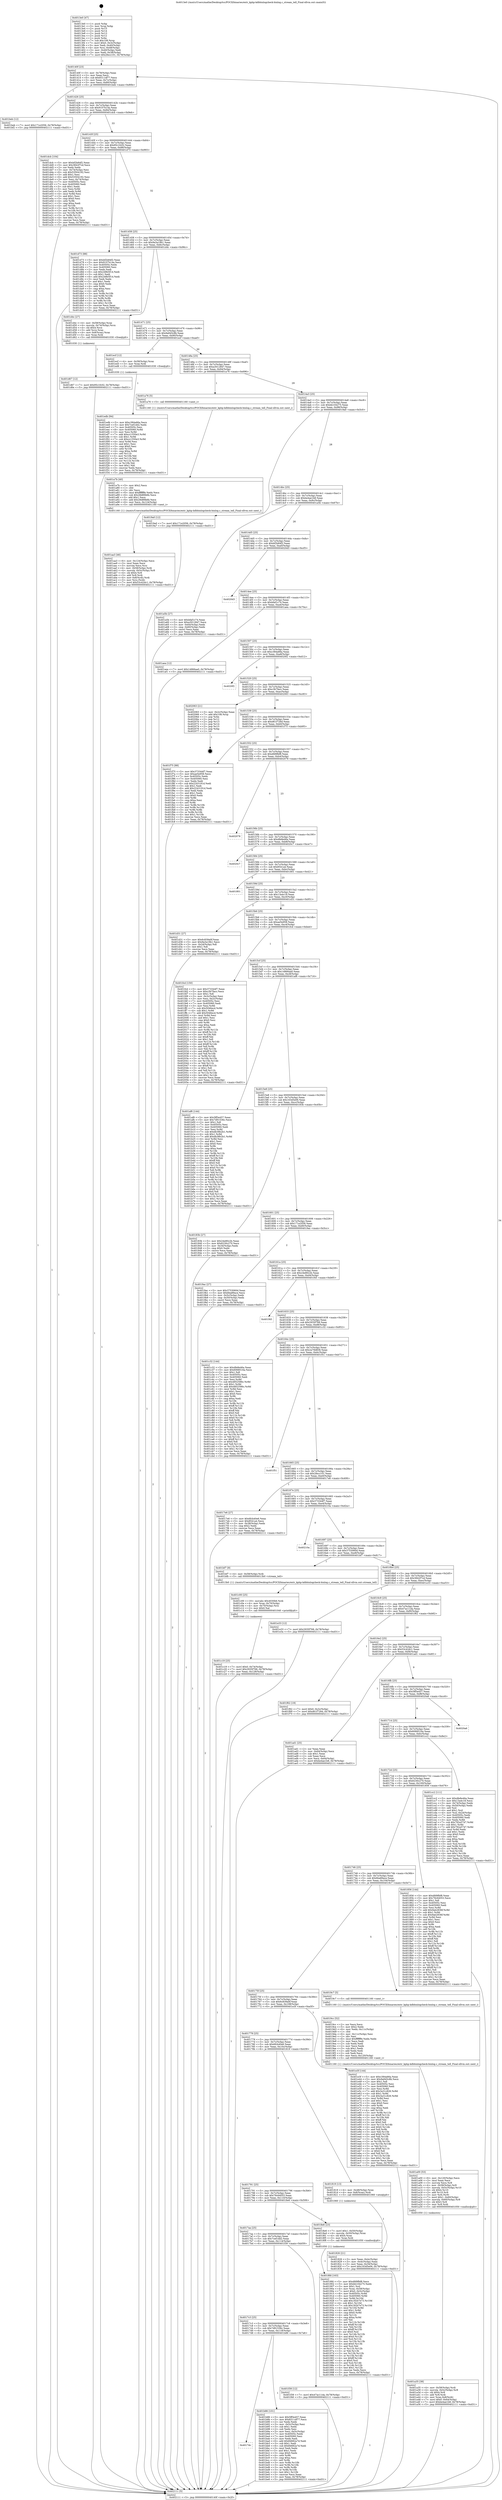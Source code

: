 digraph "0x4013e0" {
  label = "0x4013e0 (/mnt/c/Users/mathe/Desktop/tcc/POCII/binaries/extr_kphp-kdbbinlogcheck-binlog.c_stream_tell_Final-ollvm.out::main(0))"
  labelloc = "t"
  node[shape=record]

  Entry [label="",width=0.3,height=0.3,shape=circle,fillcolor=black,style=filled]
  "0x40140f" [label="{
     0x40140f [23]\l
     | [instrs]\l
     &nbsp;&nbsp;0x40140f \<+3\>: mov -0x78(%rbp),%eax\l
     &nbsp;&nbsp;0x401412 \<+2\>: mov %eax,%ecx\l
     &nbsp;&nbsp;0x401414 \<+6\>: sub $0x8311df77,%ecx\l
     &nbsp;&nbsp;0x40141a \<+3\>: mov %eax,-0x7c(%rbp)\l
     &nbsp;&nbsp;0x40141d \<+3\>: mov %ecx,-0x80(%rbp)\l
     &nbsp;&nbsp;0x401420 \<+6\>: je 0000000000401beb \<main+0x80b\>\l
  }"]
  "0x401beb" [label="{
     0x401beb [12]\l
     | [instrs]\l
     &nbsp;&nbsp;0x401beb \<+7\>: movl $0x171e2056,-0x78(%rbp)\l
     &nbsp;&nbsp;0x401bf2 \<+5\>: jmp 0000000000402111 \<main+0xd31\>\l
  }"]
  "0x401426" [label="{
     0x401426 [25]\l
     | [instrs]\l
     &nbsp;&nbsp;0x401426 \<+5\>: jmp 000000000040142b \<main+0x4b\>\l
     &nbsp;&nbsp;0x40142b \<+3\>: mov -0x7c(%rbp),%eax\l
     &nbsp;&nbsp;0x40142e \<+5\>: sub $0x9107b14a,%eax\l
     &nbsp;&nbsp;0x401433 \<+6\>: mov %eax,-0x84(%rbp)\l
     &nbsp;&nbsp;0x401439 \<+6\>: je 0000000000401dcb \<main+0x9eb\>\l
  }"]
  Exit [label="",width=0.3,height=0.3,shape=circle,fillcolor=black,style=filled,peripheries=2]
  "0x401dcb" [label="{
     0x401dcb [104]\l
     | [instrs]\l
     &nbsp;&nbsp;0x401dcb \<+5\>: mov $0xbf2b84f2,%eax\l
     &nbsp;&nbsp;0x401dd0 \<+5\>: mov $0x3842f7cd,%ecx\l
     &nbsp;&nbsp;0x401dd5 \<+2\>: xor %edx,%edx\l
     &nbsp;&nbsp;0x401dd7 \<+3\>: mov -0x74(%rbp),%esi\l
     &nbsp;&nbsp;0x401dda \<+6\>: sub $0x53504192,%esi\l
     &nbsp;&nbsp;0x401de0 \<+3\>: add $0x1,%esi\l
     &nbsp;&nbsp;0x401de3 \<+6\>: add $0x53504192,%esi\l
     &nbsp;&nbsp;0x401de9 \<+3\>: mov %esi,-0x74(%rbp)\l
     &nbsp;&nbsp;0x401dec \<+7\>: mov 0x40505c,%esi\l
     &nbsp;&nbsp;0x401df3 \<+7\>: mov 0x405060,%edi\l
     &nbsp;&nbsp;0x401dfa \<+3\>: sub $0x1,%edx\l
     &nbsp;&nbsp;0x401dfd \<+3\>: mov %esi,%r8d\l
     &nbsp;&nbsp;0x401e00 \<+3\>: add %edx,%r8d\l
     &nbsp;&nbsp;0x401e03 \<+4\>: imul %r8d,%esi\l
     &nbsp;&nbsp;0x401e07 \<+3\>: and $0x1,%esi\l
     &nbsp;&nbsp;0x401e0a \<+3\>: cmp $0x0,%esi\l
     &nbsp;&nbsp;0x401e0d \<+4\>: sete %r9b\l
     &nbsp;&nbsp;0x401e11 \<+3\>: cmp $0xa,%edi\l
     &nbsp;&nbsp;0x401e14 \<+4\>: setl %r10b\l
     &nbsp;&nbsp;0x401e18 \<+3\>: mov %r9b,%r11b\l
     &nbsp;&nbsp;0x401e1b \<+3\>: and %r10b,%r11b\l
     &nbsp;&nbsp;0x401e1e \<+3\>: xor %r10b,%r9b\l
     &nbsp;&nbsp;0x401e21 \<+3\>: or %r9b,%r11b\l
     &nbsp;&nbsp;0x401e24 \<+4\>: test $0x1,%r11b\l
     &nbsp;&nbsp;0x401e28 \<+3\>: cmovne %ecx,%eax\l
     &nbsp;&nbsp;0x401e2b \<+3\>: mov %eax,-0x78(%rbp)\l
     &nbsp;&nbsp;0x401e2e \<+5\>: jmp 0000000000402111 \<main+0xd31\>\l
  }"]
  "0x40143f" [label="{
     0x40143f [25]\l
     | [instrs]\l
     &nbsp;&nbsp;0x40143f \<+5\>: jmp 0000000000401444 \<main+0x64\>\l
     &nbsp;&nbsp;0x401444 \<+3\>: mov -0x7c(%rbp),%eax\l
     &nbsp;&nbsp;0x401447 \<+5\>: sub $0x95c1fc02,%eax\l
     &nbsp;&nbsp;0x40144c \<+6\>: mov %eax,-0x88(%rbp)\l
     &nbsp;&nbsp;0x401452 \<+6\>: je 0000000000401d73 \<main+0x993\>\l
  }"]
  "0x401edb" [label="{
     0x401edb [94]\l
     | [instrs]\l
     &nbsp;&nbsp;0x401edb \<+5\>: mov $0xc384a66a,%ecx\l
     &nbsp;&nbsp;0x401ee0 \<+5\>: mov $0x7cef1dd2,%edx\l
     &nbsp;&nbsp;0x401ee5 \<+7\>: mov 0x40505c,%esi\l
     &nbsp;&nbsp;0x401eec \<+8\>: mov 0x405060,%r8d\l
     &nbsp;&nbsp;0x401ef4 \<+3\>: mov %esi,%r9d\l
     &nbsp;&nbsp;0x401ef7 \<+7\>: add $0xcc1550e3,%r9d\l
     &nbsp;&nbsp;0x401efe \<+4\>: sub $0x1,%r9d\l
     &nbsp;&nbsp;0x401f02 \<+7\>: sub $0xcc1550e3,%r9d\l
     &nbsp;&nbsp;0x401f09 \<+4\>: imul %r9d,%esi\l
     &nbsp;&nbsp;0x401f0d \<+3\>: and $0x1,%esi\l
     &nbsp;&nbsp;0x401f10 \<+3\>: cmp $0x0,%esi\l
     &nbsp;&nbsp;0x401f13 \<+4\>: sete %r10b\l
     &nbsp;&nbsp;0x401f17 \<+4\>: cmp $0xa,%r8d\l
     &nbsp;&nbsp;0x401f1b \<+4\>: setl %r11b\l
     &nbsp;&nbsp;0x401f1f \<+3\>: mov %r10b,%bl\l
     &nbsp;&nbsp;0x401f22 \<+3\>: and %r11b,%bl\l
     &nbsp;&nbsp;0x401f25 \<+3\>: xor %r11b,%r10b\l
     &nbsp;&nbsp;0x401f28 \<+3\>: or %r10b,%bl\l
     &nbsp;&nbsp;0x401f2b \<+3\>: test $0x1,%bl\l
     &nbsp;&nbsp;0x401f2e \<+3\>: cmovne %edx,%ecx\l
     &nbsp;&nbsp;0x401f31 \<+3\>: mov %ecx,-0x78(%rbp)\l
     &nbsp;&nbsp;0x401f34 \<+5\>: jmp 0000000000402111 \<main+0xd31\>\l
  }"]
  "0x401d73" [label="{
     0x401d73 [88]\l
     | [instrs]\l
     &nbsp;&nbsp;0x401d73 \<+5\>: mov $0xbf2b84f2,%eax\l
     &nbsp;&nbsp;0x401d78 \<+5\>: mov $0x9107b14a,%ecx\l
     &nbsp;&nbsp;0x401d7d \<+7\>: mov 0x40505c,%edx\l
     &nbsp;&nbsp;0x401d84 \<+7\>: mov 0x405060,%esi\l
     &nbsp;&nbsp;0x401d8b \<+2\>: mov %edx,%edi\l
     &nbsp;&nbsp;0x401d8d \<+6\>: sub $0x248b5f14,%edi\l
     &nbsp;&nbsp;0x401d93 \<+3\>: sub $0x1,%edi\l
     &nbsp;&nbsp;0x401d96 \<+6\>: add $0x248b5f14,%edi\l
     &nbsp;&nbsp;0x401d9c \<+3\>: imul %edi,%edx\l
     &nbsp;&nbsp;0x401d9f \<+3\>: and $0x1,%edx\l
     &nbsp;&nbsp;0x401da2 \<+3\>: cmp $0x0,%edx\l
     &nbsp;&nbsp;0x401da5 \<+4\>: sete %r8b\l
     &nbsp;&nbsp;0x401da9 \<+3\>: cmp $0xa,%esi\l
     &nbsp;&nbsp;0x401dac \<+4\>: setl %r9b\l
     &nbsp;&nbsp;0x401db0 \<+3\>: mov %r8b,%r10b\l
     &nbsp;&nbsp;0x401db3 \<+3\>: and %r9b,%r10b\l
     &nbsp;&nbsp;0x401db6 \<+3\>: xor %r9b,%r8b\l
     &nbsp;&nbsp;0x401db9 \<+3\>: or %r8b,%r10b\l
     &nbsp;&nbsp;0x401dbc \<+4\>: test $0x1,%r10b\l
     &nbsp;&nbsp;0x401dc0 \<+3\>: cmovne %ecx,%eax\l
     &nbsp;&nbsp;0x401dc3 \<+3\>: mov %eax,-0x78(%rbp)\l
     &nbsp;&nbsp;0x401dc6 \<+5\>: jmp 0000000000402111 \<main+0xd31\>\l
  }"]
  "0x401458" [label="{
     0x401458 [25]\l
     | [instrs]\l
     &nbsp;&nbsp;0x401458 \<+5\>: jmp 000000000040145d \<main+0x7d\>\l
     &nbsp;&nbsp;0x40145d \<+3\>: mov -0x7c(%rbp),%eax\l
     &nbsp;&nbsp;0x401460 \<+5\>: sub $0x9a3a19b1,%eax\l
     &nbsp;&nbsp;0x401465 \<+6\>: mov %eax,-0x8c(%rbp)\l
     &nbsp;&nbsp;0x40146b \<+6\>: je 0000000000401d4c \<main+0x96c\>\l
  }"]
  "0x401d67" [label="{
     0x401d67 [12]\l
     | [instrs]\l
     &nbsp;&nbsp;0x401d67 \<+7\>: movl $0x95c1fc02,-0x78(%rbp)\l
     &nbsp;&nbsp;0x401d6e \<+5\>: jmp 0000000000402111 \<main+0xd31\>\l
  }"]
  "0x401d4c" [label="{
     0x401d4c [27]\l
     | [instrs]\l
     &nbsp;&nbsp;0x401d4c \<+4\>: mov -0x58(%rbp),%rax\l
     &nbsp;&nbsp;0x401d50 \<+4\>: movslq -0x74(%rbp),%rcx\l
     &nbsp;&nbsp;0x401d54 \<+4\>: shl $0x4,%rcx\l
     &nbsp;&nbsp;0x401d58 \<+3\>: add %rcx,%rax\l
     &nbsp;&nbsp;0x401d5b \<+4\>: mov 0x8(%rax),%rax\l
     &nbsp;&nbsp;0x401d5f \<+3\>: mov %rax,%rdi\l
     &nbsp;&nbsp;0x401d62 \<+5\>: call 0000000000401030 \<free@plt\>\l
     | [calls]\l
     &nbsp;&nbsp;0x401030 \{1\} (unknown)\l
  }"]
  "0x401471" [label="{
     0x401471 [25]\l
     | [instrs]\l
     &nbsp;&nbsp;0x401471 \<+5\>: jmp 0000000000401476 \<main+0x96\>\l
     &nbsp;&nbsp;0x401476 \<+3\>: mov -0x7c(%rbp),%eax\l
     &nbsp;&nbsp;0x401479 \<+5\>: sub $0x9a945c8b,%eax\l
     &nbsp;&nbsp;0x40147e \<+6\>: mov %eax,-0x90(%rbp)\l
     &nbsp;&nbsp;0x401484 \<+6\>: je 0000000000401ecf \<main+0xaef\>\l
  }"]
  "0x401c19" [label="{
     0x401c19 [25]\l
     | [instrs]\l
     &nbsp;&nbsp;0x401c19 \<+7\>: movl $0x0,-0x74(%rbp)\l
     &nbsp;&nbsp;0x401c20 \<+7\>: movl $0x2935f768,-0x78(%rbp)\l
     &nbsp;&nbsp;0x401c27 \<+6\>: mov %eax,-0x128(%rbp)\l
     &nbsp;&nbsp;0x401c2d \<+5\>: jmp 0000000000402111 \<main+0xd31\>\l
  }"]
  "0x401ecf" [label="{
     0x401ecf [12]\l
     | [instrs]\l
     &nbsp;&nbsp;0x401ecf \<+4\>: mov -0x58(%rbp),%rax\l
     &nbsp;&nbsp;0x401ed3 \<+3\>: mov %rax,%rdi\l
     &nbsp;&nbsp;0x401ed6 \<+5\>: call 0000000000401030 \<free@plt\>\l
     | [calls]\l
     &nbsp;&nbsp;0x401030 \{1\} (unknown)\l
  }"]
  "0x40148a" [label="{
     0x40148a [25]\l
     | [instrs]\l
     &nbsp;&nbsp;0x40148a \<+5\>: jmp 000000000040148f \<main+0xaf\>\l
     &nbsp;&nbsp;0x40148f \<+3\>: mov -0x7c(%rbp),%eax\l
     &nbsp;&nbsp;0x401492 \<+5\>: sub $0xa3012847,%eax\l
     &nbsp;&nbsp;0x401497 \<+6\>: mov %eax,-0x94(%rbp)\l
     &nbsp;&nbsp;0x40149d \<+6\>: je 0000000000401a76 \<main+0x696\>\l
  }"]
  "0x401c00" [label="{
     0x401c00 [25]\l
     | [instrs]\l
     &nbsp;&nbsp;0x401c00 \<+10\>: movabs $0x4030b6,%rdi\l
     &nbsp;&nbsp;0x401c0a \<+4\>: mov %rax,-0x70(%rbp)\l
     &nbsp;&nbsp;0x401c0e \<+4\>: mov -0x70(%rbp),%rsi\l
     &nbsp;&nbsp;0x401c12 \<+2\>: mov $0x0,%al\l
     &nbsp;&nbsp;0x401c14 \<+5\>: call 0000000000401040 \<printf@plt\>\l
     | [calls]\l
     &nbsp;&nbsp;0x401040 \{1\} (unknown)\l
  }"]
  "0x401a76" [label="{
     0x401a76 [5]\l
     | [instrs]\l
     &nbsp;&nbsp;0x401a76 \<+5\>: call 0000000000401160 \<next_i\>\l
     | [calls]\l
     &nbsp;&nbsp;0x401160 \{1\} (/mnt/c/Users/mathe/Desktop/tcc/POCII/binaries/extr_kphp-kdbbinlogcheck-binlog.c_stream_tell_Final-ollvm.out::next_i)\l
  }"]
  "0x4014a3" [label="{
     0x4014a3 [25]\l
     | [instrs]\l
     &nbsp;&nbsp;0x4014a3 \<+5\>: jmp 00000000004014a8 \<main+0xc8\>\l
     &nbsp;&nbsp;0x4014a8 \<+3\>: mov -0x7c(%rbp),%eax\l
     &nbsp;&nbsp;0x4014ab \<+5\>: sub $0xbb104275,%eax\l
     &nbsp;&nbsp;0x4014b0 \<+6\>: mov %eax,-0x98(%rbp)\l
     &nbsp;&nbsp;0x4014b6 \<+6\>: je 00000000004019a0 \<main+0x5c0\>\l
  }"]
  "0x4017dc" [label="{
     0x4017dc\l
  }", style=dashed]
  "0x4019a0" [label="{
     0x4019a0 [12]\l
     | [instrs]\l
     &nbsp;&nbsp;0x4019a0 \<+7\>: movl $0x171e2056,-0x78(%rbp)\l
     &nbsp;&nbsp;0x4019a7 \<+5\>: jmp 0000000000402111 \<main+0xd31\>\l
  }"]
  "0x4014bc" [label="{
     0x4014bc [25]\l
     | [instrs]\l
     &nbsp;&nbsp;0x4014bc \<+5\>: jmp 00000000004014c1 \<main+0xe1\>\l
     &nbsp;&nbsp;0x4014c1 \<+3\>: mov -0x7c(%rbp),%eax\l
     &nbsp;&nbsp;0x4014c4 \<+5\>: sub $0xbe4ae1b8,%eax\l
     &nbsp;&nbsp;0x4014c9 \<+6\>: mov %eax,-0x9c(%rbp)\l
     &nbsp;&nbsp;0x4014cf \<+6\>: je 0000000000401a5b \<main+0x67b\>\l
  }"]
  "0x401b86" [label="{
     0x401b86 [101]\l
     | [instrs]\l
     &nbsp;&nbsp;0x401b86 \<+5\>: mov $0x5ff3e457,%eax\l
     &nbsp;&nbsp;0x401b8b \<+5\>: mov $0x8311df77,%ecx\l
     &nbsp;&nbsp;0x401b90 \<+2\>: xor %edx,%edx\l
     &nbsp;&nbsp;0x401b92 \<+3\>: mov -0x5c(%rbp),%esi\l
     &nbsp;&nbsp;0x401b95 \<+3\>: sub $0x1,%edx\l
     &nbsp;&nbsp;0x401b98 \<+2\>: sub %edx,%esi\l
     &nbsp;&nbsp;0x401b9a \<+3\>: mov %esi,-0x5c(%rbp)\l
     &nbsp;&nbsp;0x401b9d \<+7\>: mov 0x40505c,%edx\l
     &nbsp;&nbsp;0x401ba4 \<+7\>: mov 0x405060,%esi\l
     &nbsp;&nbsp;0x401bab \<+2\>: mov %edx,%edi\l
     &nbsp;&nbsp;0x401bad \<+6\>: add $0x84682a7d,%edi\l
     &nbsp;&nbsp;0x401bb3 \<+3\>: sub $0x1,%edi\l
     &nbsp;&nbsp;0x401bb6 \<+6\>: sub $0x84682a7d,%edi\l
     &nbsp;&nbsp;0x401bbc \<+3\>: imul %edi,%edx\l
     &nbsp;&nbsp;0x401bbf \<+3\>: and $0x1,%edx\l
     &nbsp;&nbsp;0x401bc2 \<+3\>: cmp $0x0,%edx\l
     &nbsp;&nbsp;0x401bc5 \<+4\>: sete %r8b\l
     &nbsp;&nbsp;0x401bc9 \<+3\>: cmp $0xa,%esi\l
     &nbsp;&nbsp;0x401bcc \<+4\>: setl %r9b\l
     &nbsp;&nbsp;0x401bd0 \<+3\>: mov %r8b,%r10b\l
     &nbsp;&nbsp;0x401bd3 \<+3\>: and %r9b,%r10b\l
     &nbsp;&nbsp;0x401bd6 \<+3\>: xor %r9b,%r8b\l
     &nbsp;&nbsp;0x401bd9 \<+3\>: or %r8b,%r10b\l
     &nbsp;&nbsp;0x401bdc \<+4\>: test $0x1,%r10b\l
     &nbsp;&nbsp;0x401be0 \<+3\>: cmovne %ecx,%eax\l
     &nbsp;&nbsp;0x401be3 \<+3\>: mov %eax,-0x78(%rbp)\l
     &nbsp;&nbsp;0x401be6 \<+5\>: jmp 0000000000402111 \<main+0xd31\>\l
  }"]
  "0x401a5b" [label="{
     0x401a5b [27]\l
     | [instrs]\l
     &nbsp;&nbsp;0x401a5b \<+5\>: mov $0xbfaf1c74,%eax\l
     &nbsp;&nbsp;0x401a60 \<+5\>: mov $0xa3012847,%ecx\l
     &nbsp;&nbsp;0x401a65 \<+3\>: mov -0x64(%rbp),%edx\l
     &nbsp;&nbsp;0x401a68 \<+3\>: cmp -0x60(%rbp),%edx\l
     &nbsp;&nbsp;0x401a6b \<+3\>: cmovl %ecx,%eax\l
     &nbsp;&nbsp;0x401a6e \<+3\>: mov %eax,-0x78(%rbp)\l
     &nbsp;&nbsp;0x401a71 \<+5\>: jmp 0000000000402111 \<main+0xd31\>\l
  }"]
  "0x4014d5" [label="{
     0x4014d5 [25]\l
     | [instrs]\l
     &nbsp;&nbsp;0x4014d5 \<+5\>: jmp 00000000004014da \<main+0xfa\>\l
     &nbsp;&nbsp;0x4014da \<+3\>: mov -0x7c(%rbp),%eax\l
     &nbsp;&nbsp;0x4014dd \<+5\>: sub $0xbf2b84f2,%eax\l
     &nbsp;&nbsp;0x4014e2 \<+6\>: mov %eax,-0xa0(%rbp)\l
     &nbsp;&nbsp;0x4014e8 \<+6\>: je 00000000004020d3 \<main+0xcf3\>\l
  }"]
  "0x4017c3" [label="{
     0x4017c3 [25]\l
     | [instrs]\l
     &nbsp;&nbsp;0x4017c3 \<+5\>: jmp 00000000004017c8 \<main+0x3e8\>\l
     &nbsp;&nbsp;0x4017c8 \<+3\>: mov -0x7c(%rbp),%eax\l
     &nbsp;&nbsp;0x4017cb \<+5\>: sub $0x7d91536c,%eax\l
     &nbsp;&nbsp;0x4017d0 \<+6\>: mov %eax,-0x118(%rbp)\l
     &nbsp;&nbsp;0x4017d6 \<+6\>: je 0000000000401b86 \<main+0x7a6\>\l
  }"]
  "0x4020d3" [label="{
     0x4020d3\l
  }", style=dashed]
  "0x4014ee" [label="{
     0x4014ee [25]\l
     | [instrs]\l
     &nbsp;&nbsp;0x4014ee \<+5\>: jmp 00000000004014f3 \<main+0x113\>\l
     &nbsp;&nbsp;0x4014f3 \<+3\>: mov -0x7c(%rbp),%eax\l
     &nbsp;&nbsp;0x4014f6 \<+5\>: sub $0xbfaf1c74,%eax\l
     &nbsp;&nbsp;0x4014fb \<+6\>: mov %eax,-0xa4(%rbp)\l
     &nbsp;&nbsp;0x401501 \<+6\>: je 0000000000401aea \<main+0x70a\>\l
  }"]
  "0x401f39" [label="{
     0x401f39 [12]\l
     | [instrs]\l
     &nbsp;&nbsp;0x401f39 \<+7\>: movl $0x47ac11da,-0x78(%rbp)\l
     &nbsp;&nbsp;0x401f40 \<+5\>: jmp 0000000000402111 \<main+0xd31\>\l
  }"]
  "0x401aea" [label="{
     0x401aea [12]\l
     | [instrs]\l
     &nbsp;&nbsp;0x401aea \<+7\>: movl $0x14866aa0,-0x78(%rbp)\l
     &nbsp;&nbsp;0x401af1 \<+5\>: jmp 0000000000402111 \<main+0xd31\>\l
  }"]
  "0x401507" [label="{
     0x401507 [25]\l
     | [instrs]\l
     &nbsp;&nbsp;0x401507 \<+5\>: jmp 000000000040150c \<main+0x12c\>\l
     &nbsp;&nbsp;0x40150c \<+3\>: mov -0x7c(%rbp),%eax\l
     &nbsp;&nbsp;0x40150f \<+5\>: sub $0xc384a66a,%eax\l
     &nbsp;&nbsp;0x401514 \<+6\>: mov %eax,-0xa8(%rbp)\l
     &nbsp;&nbsp;0x40151a \<+6\>: je 00000000004020f2 \<main+0xd12\>\l
  }"]
  "0x401aa3" [label="{
     0x401aa3 [46]\l
     | [instrs]\l
     &nbsp;&nbsp;0x401aa3 \<+6\>: mov -0x124(%rbp),%ecx\l
     &nbsp;&nbsp;0x401aa9 \<+3\>: imul %eax,%ecx\l
     &nbsp;&nbsp;0x401aac \<+3\>: movslq %ecx,%rsi\l
     &nbsp;&nbsp;0x401aaf \<+4\>: mov -0x58(%rbp),%rdi\l
     &nbsp;&nbsp;0x401ab3 \<+4\>: movslq -0x5c(%rbp),%r8\l
     &nbsp;&nbsp;0x401ab7 \<+4\>: shl $0x4,%r8\l
     &nbsp;&nbsp;0x401abb \<+3\>: add %r8,%rdi\l
     &nbsp;&nbsp;0x401abe \<+4\>: mov 0x8(%rdi),%rdi\l
     &nbsp;&nbsp;0x401ac2 \<+3\>: mov %rsi,(%rdi)\l
     &nbsp;&nbsp;0x401ac5 \<+7\>: movl $0x53c42dc1,-0x78(%rbp)\l
     &nbsp;&nbsp;0x401acc \<+5\>: jmp 0000000000402111 \<main+0xd31\>\l
  }"]
  "0x4020f2" [label="{
     0x4020f2\l
  }", style=dashed]
  "0x401520" [label="{
     0x401520 [25]\l
     | [instrs]\l
     &nbsp;&nbsp;0x401520 \<+5\>: jmp 0000000000401525 \<main+0x145\>\l
     &nbsp;&nbsp;0x401525 \<+3\>: mov -0x7c(%rbp),%eax\l
     &nbsp;&nbsp;0x401528 \<+5\>: sub $0xc3b7facc,%eax\l
     &nbsp;&nbsp;0x40152d \<+6\>: mov %eax,-0xac(%rbp)\l
     &nbsp;&nbsp;0x401533 \<+6\>: je 0000000000402063 \<main+0xc83\>\l
  }"]
  "0x401a7b" [label="{
     0x401a7b [40]\l
     | [instrs]\l
     &nbsp;&nbsp;0x401a7b \<+5\>: mov $0x2,%ecx\l
     &nbsp;&nbsp;0x401a80 \<+1\>: cltd\l
     &nbsp;&nbsp;0x401a81 \<+2\>: idiv %ecx\l
     &nbsp;&nbsp;0x401a83 \<+6\>: imul $0xfffffffe,%edx,%ecx\l
     &nbsp;&nbsp;0x401a89 \<+6\>: sub $0x28d89b6b,%ecx\l
     &nbsp;&nbsp;0x401a8f \<+3\>: add $0x1,%ecx\l
     &nbsp;&nbsp;0x401a92 \<+6\>: add $0x28d89b6b,%ecx\l
     &nbsp;&nbsp;0x401a98 \<+6\>: mov %ecx,-0x124(%rbp)\l
     &nbsp;&nbsp;0x401a9e \<+5\>: call 0000000000401160 \<next_i\>\l
     | [calls]\l
     &nbsp;&nbsp;0x401160 \{1\} (/mnt/c/Users/mathe/Desktop/tcc/POCII/binaries/extr_kphp-kdbbinlogcheck-binlog.c_stream_tell_Final-ollvm.out::next_i)\l
  }"]
  "0x402063" [label="{
     0x402063 [21]\l
     | [instrs]\l
     &nbsp;&nbsp;0x402063 \<+3\>: mov -0x2c(%rbp),%eax\l
     &nbsp;&nbsp;0x402066 \<+7\>: add $0x108,%rsp\l
     &nbsp;&nbsp;0x40206d \<+1\>: pop %rbx\l
     &nbsp;&nbsp;0x40206e \<+2\>: pop %r12\l
     &nbsp;&nbsp;0x402070 \<+2\>: pop %r13\l
     &nbsp;&nbsp;0x402072 \<+2\>: pop %r14\l
     &nbsp;&nbsp;0x402074 \<+2\>: pop %r15\l
     &nbsp;&nbsp;0x402076 \<+1\>: pop %rbp\l
     &nbsp;&nbsp;0x402077 \<+1\>: ret\l
  }"]
  "0x401539" [label="{
     0x401539 [25]\l
     | [instrs]\l
     &nbsp;&nbsp;0x401539 \<+5\>: jmp 000000000040153e \<main+0x15e\>\l
     &nbsp;&nbsp;0x40153e \<+3\>: mov -0x7c(%rbp),%eax\l
     &nbsp;&nbsp;0x401541 \<+5\>: sub $0xd61f726d,%eax\l
     &nbsp;&nbsp;0x401546 \<+6\>: mov %eax,-0xb0(%rbp)\l
     &nbsp;&nbsp;0x40154c \<+6\>: je 0000000000401f75 \<main+0xb95\>\l
  }"]
  "0x401a35" [label="{
     0x401a35 [38]\l
     | [instrs]\l
     &nbsp;&nbsp;0x401a35 \<+4\>: mov -0x58(%rbp),%rdi\l
     &nbsp;&nbsp;0x401a39 \<+4\>: movslq -0x5c(%rbp),%r8\l
     &nbsp;&nbsp;0x401a3d \<+4\>: shl $0x4,%r8\l
     &nbsp;&nbsp;0x401a41 \<+3\>: add %r8,%rdi\l
     &nbsp;&nbsp;0x401a44 \<+4\>: mov %rax,0x8(%rdi)\l
     &nbsp;&nbsp;0x401a48 \<+7\>: movl $0x0,-0x64(%rbp)\l
     &nbsp;&nbsp;0x401a4f \<+7\>: movl $0xbe4ae1b8,-0x78(%rbp)\l
     &nbsp;&nbsp;0x401a56 \<+5\>: jmp 0000000000402111 \<main+0xd31\>\l
  }"]
  "0x401f75" [label="{
     0x401f75 [88]\l
     | [instrs]\l
     &nbsp;&nbsp;0x401f75 \<+5\>: mov $0x373344f7,%eax\l
     &nbsp;&nbsp;0x401f7a \<+5\>: mov $0xae5e958,%ecx\l
     &nbsp;&nbsp;0x401f7f \<+7\>: mov 0x40505c,%edx\l
     &nbsp;&nbsp;0x401f86 \<+7\>: mov 0x405060,%esi\l
     &nbsp;&nbsp;0x401f8d \<+2\>: mov %edx,%edi\l
     &nbsp;&nbsp;0x401f8f \<+6\>: sub $0x2243191d,%edi\l
     &nbsp;&nbsp;0x401f95 \<+3\>: sub $0x1,%edi\l
     &nbsp;&nbsp;0x401f98 \<+6\>: add $0x2243191d,%edi\l
     &nbsp;&nbsp;0x401f9e \<+3\>: imul %edi,%edx\l
     &nbsp;&nbsp;0x401fa1 \<+3\>: and $0x1,%edx\l
     &nbsp;&nbsp;0x401fa4 \<+3\>: cmp $0x0,%edx\l
     &nbsp;&nbsp;0x401fa7 \<+4\>: sete %r8b\l
     &nbsp;&nbsp;0x401fab \<+3\>: cmp $0xa,%esi\l
     &nbsp;&nbsp;0x401fae \<+4\>: setl %r9b\l
     &nbsp;&nbsp;0x401fb2 \<+3\>: mov %r8b,%r10b\l
     &nbsp;&nbsp;0x401fb5 \<+3\>: and %r9b,%r10b\l
     &nbsp;&nbsp;0x401fb8 \<+3\>: xor %r9b,%r8b\l
     &nbsp;&nbsp;0x401fbb \<+3\>: or %r8b,%r10b\l
     &nbsp;&nbsp;0x401fbe \<+4\>: test $0x1,%r10b\l
     &nbsp;&nbsp;0x401fc2 \<+3\>: cmovne %ecx,%eax\l
     &nbsp;&nbsp;0x401fc5 \<+3\>: mov %eax,-0x78(%rbp)\l
     &nbsp;&nbsp;0x401fc8 \<+5\>: jmp 0000000000402111 \<main+0xd31\>\l
  }"]
  "0x401552" [label="{
     0x401552 [25]\l
     | [instrs]\l
     &nbsp;&nbsp;0x401552 \<+5\>: jmp 0000000000401557 \<main+0x177\>\l
     &nbsp;&nbsp;0x401557 \<+3\>: mov -0x7c(%rbp),%eax\l
     &nbsp;&nbsp;0x40155a \<+5\>: sub $0xdfd9fbf8,%eax\l
     &nbsp;&nbsp;0x40155f \<+6\>: mov %eax,-0xb4(%rbp)\l
     &nbsp;&nbsp;0x401565 \<+6\>: je 0000000000402078 \<main+0xc98\>\l
  }"]
  "0x401a00" [label="{
     0x401a00 [53]\l
     | [instrs]\l
     &nbsp;&nbsp;0x401a00 \<+6\>: mov -0x120(%rbp),%ecx\l
     &nbsp;&nbsp;0x401a06 \<+3\>: imul %eax,%ecx\l
     &nbsp;&nbsp;0x401a09 \<+3\>: movslq %ecx,%r8\l
     &nbsp;&nbsp;0x401a0c \<+4\>: mov -0x58(%rbp),%r9\l
     &nbsp;&nbsp;0x401a10 \<+4\>: movslq -0x5c(%rbp),%r10\l
     &nbsp;&nbsp;0x401a14 \<+4\>: shl $0x4,%r10\l
     &nbsp;&nbsp;0x401a18 \<+3\>: add %r10,%r9\l
     &nbsp;&nbsp;0x401a1b \<+3\>: mov %r8,(%r9)\l
     &nbsp;&nbsp;0x401a1e \<+7\>: movl $0x1,-0x60(%rbp)\l
     &nbsp;&nbsp;0x401a25 \<+4\>: movslq -0x60(%rbp),%r8\l
     &nbsp;&nbsp;0x401a29 \<+4\>: shl $0x3,%r8\l
     &nbsp;&nbsp;0x401a2d \<+3\>: mov %r8,%rdi\l
     &nbsp;&nbsp;0x401a30 \<+5\>: call 0000000000401050 \<malloc@plt\>\l
     | [calls]\l
     &nbsp;&nbsp;0x401050 \{1\} (unknown)\l
  }"]
  "0x402078" [label="{
     0x402078\l
  }", style=dashed]
  "0x40156b" [label="{
     0x40156b [25]\l
     | [instrs]\l
     &nbsp;&nbsp;0x40156b \<+5\>: jmp 0000000000401570 \<main+0x190\>\l
     &nbsp;&nbsp;0x401570 \<+3\>: mov -0x7c(%rbp),%eax\l
     &nbsp;&nbsp;0x401573 \<+5\>: sub $0xdfe8e46a,%eax\l
     &nbsp;&nbsp;0x401578 \<+6\>: mov %eax,-0xb8(%rbp)\l
     &nbsp;&nbsp;0x40157e \<+6\>: je 00000000004020c7 \<main+0xce7\>\l
  }"]
  "0x4019cc" [label="{
     0x4019cc [52]\l
     | [instrs]\l
     &nbsp;&nbsp;0x4019cc \<+2\>: xor %ecx,%ecx\l
     &nbsp;&nbsp;0x4019ce \<+5\>: mov $0x2,%edx\l
     &nbsp;&nbsp;0x4019d3 \<+6\>: mov %edx,-0x11c(%rbp)\l
     &nbsp;&nbsp;0x4019d9 \<+1\>: cltd\l
     &nbsp;&nbsp;0x4019da \<+6\>: mov -0x11c(%rbp),%esi\l
     &nbsp;&nbsp;0x4019e0 \<+2\>: idiv %esi\l
     &nbsp;&nbsp;0x4019e2 \<+6\>: imul $0xfffffffe,%edx,%edx\l
     &nbsp;&nbsp;0x4019e8 \<+2\>: mov %ecx,%edi\l
     &nbsp;&nbsp;0x4019ea \<+2\>: sub %edx,%edi\l
     &nbsp;&nbsp;0x4019ec \<+2\>: mov %ecx,%edx\l
     &nbsp;&nbsp;0x4019ee \<+3\>: sub $0x1,%edx\l
     &nbsp;&nbsp;0x4019f1 \<+2\>: add %edx,%edi\l
     &nbsp;&nbsp;0x4019f3 \<+2\>: sub %edi,%ecx\l
     &nbsp;&nbsp;0x4019f5 \<+6\>: mov %ecx,-0x120(%rbp)\l
     &nbsp;&nbsp;0x4019fb \<+5\>: call 0000000000401160 \<next_i\>\l
     | [calls]\l
     &nbsp;&nbsp;0x401160 \{1\} (/mnt/c/Users/mathe/Desktop/tcc/POCII/binaries/extr_kphp-kdbbinlogcheck-binlog.c_stream_tell_Final-ollvm.out::next_i)\l
  }"]
  "0x4020c7" [label="{
     0x4020c7\l
  }", style=dashed]
  "0x401584" [label="{
     0x401584 [25]\l
     | [instrs]\l
     &nbsp;&nbsp;0x401584 \<+5\>: jmp 0000000000401589 \<main+0x1a9\>\l
     &nbsp;&nbsp;0x401589 \<+3\>: mov -0x7c(%rbp),%eax\l
     &nbsp;&nbsp;0x40158c \<+5\>: sub $0x8541a4,%eax\l
     &nbsp;&nbsp;0x401591 \<+6\>: mov %eax,-0xbc(%rbp)\l
     &nbsp;&nbsp;0x401597 \<+6\>: je 0000000000401801 \<main+0x421\>\l
  }"]
  "0x4018fd" [label="{
     0x4018fd [163]\l
     | [instrs]\l
     &nbsp;&nbsp;0x4018fd \<+5\>: mov $0xdfd9fbf8,%ecx\l
     &nbsp;&nbsp;0x401902 \<+5\>: mov $0xbb104275,%edx\l
     &nbsp;&nbsp;0x401907 \<+3\>: mov $0x1,%sil\l
     &nbsp;&nbsp;0x40190a \<+4\>: mov %rax,-0x58(%rbp)\l
     &nbsp;&nbsp;0x40190e \<+7\>: movl $0x0,-0x5c(%rbp)\l
     &nbsp;&nbsp;0x401915 \<+8\>: mov 0x40505c,%r8d\l
     &nbsp;&nbsp;0x40191d \<+8\>: mov 0x405060,%r9d\l
     &nbsp;&nbsp;0x401925 \<+3\>: mov %r8d,%r10d\l
     &nbsp;&nbsp;0x401928 \<+7\>: add $0x182b7e73,%r10d\l
     &nbsp;&nbsp;0x40192f \<+4\>: sub $0x1,%r10d\l
     &nbsp;&nbsp;0x401933 \<+7\>: sub $0x182b7e73,%r10d\l
     &nbsp;&nbsp;0x40193a \<+4\>: imul %r10d,%r8d\l
     &nbsp;&nbsp;0x40193e \<+4\>: and $0x1,%r8d\l
     &nbsp;&nbsp;0x401942 \<+4\>: cmp $0x0,%r8d\l
     &nbsp;&nbsp;0x401946 \<+4\>: sete %r11b\l
     &nbsp;&nbsp;0x40194a \<+4\>: cmp $0xa,%r9d\l
     &nbsp;&nbsp;0x40194e \<+3\>: setl %bl\l
     &nbsp;&nbsp;0x401951 \<+3\>: mov %r11b,%r14b\l
     &nbsp;&nbsp;0x401954 \<+4\>: xor $0xff,%r14b\l
     &nbsp;&nbsp;0x401958 \<+3\>: mov %bl,%r15b\l
     &nbsp;&nbsp;0x40195b \<+4\>: xor $0xff,%r15b\l
     &nbsp;&nbsp;0x40195f \<+4\>: xor $0x0,%sil\l
     &nbsp;&nbsp;0x401963 \<+3\>: mov %r14b,%r12b\l
     &nbsp;&nbsp;0x401966 \<+4\>: and $0x0,%r12b\l
     &nbsp;&nbsp;0x40196a \<+3\>: and %sil,%r11b\l
     &nbsp;&nbsp;0x40196d \<+3\>: mov %r15b,%r13b\l
     &nbsp;&nbsp;0x401970 \<+4\>: and $0x0,%r13b\l
     &nbsp;&nbsp;0x401974 \<+3\>: and %sil,%bl\l
     &nbsp;&nbsp;0x401977 \<+3\>: or %r11b,%r12b\l
     &nbsp;&nbsp;0x40197a \<+3\>: or %bl,%r13b\l
     &nbsp;&nbsp;0x40197d \<+3\>: xor %r13b,%r12b\l
     &nbsp;&nbsp;0x401980 \<+3\>: or %r15b,%r14b\l
     &nbsp;&nbsp;0x401983 \<+4\>: xor $0xff,%r14b\l
     &nbsp;&nbsp;0x401987 \<+4\>: or $0x0,%sil\l
     &nbsp;&nbsp;0x40198b \<+3\>: and %sil,%r14b\l
     &nbsp;&nbsp;0x40198e \<+3\>: or %r14b,%r12b\l
     &nbsp;&nbsp;0x401991 \<+4\>: test $0x1,%r12b\l
     &nbsp;&nbsp;0x401995 \<+3\>: cmovne %edx,%ecx\l
     &nbsp;&nbsp;0x401998 \<+3\>: mov %ecx,-0x78(%rbp)\l
     &nbsp;&nbsp;0x40199b \<+5\>: jmp 0000000000402111 \<main+0xd31\>\l
  }"]
  "0x401801" [label="{
     0x401801\l
  }", style=dashed]
  "0x40159d" [label="{
     0x40159d [25]\l
     | [instrs]\l
     &nbsp;&nbsp;0x40159d \<+5\>: jmp 00000000004015a2 \<main+0x1c2\>\l
     &nbsp;&nbsp;0x4015a2 \<+3\>: mov -0x7c(%rbp),%eax\l
     &nbsp;&nbsp;0x4015a5 \<+5\>: sub $0x13a4c18,%eax\l
     &nbsp;&nbsp;0x4015aa \<+6\>: mov %eax,-0xc0(%rbp)\l
     &nbsp;&nbsp;0x4015b0 \<+6\>: je 0000000000401d31 \<main+0x951\>\l
  }"]
  "0x4017aa" [label="{
     0x4017aa [25]\l
     | [instrs]\l
     &nbsp;&nbsp;0x4017aa \<+5\>: jmp 00000000004017af \<main+0x3cf\>\l
     &nbsp;&nbsp;0x4017af \<+3\>: mov -0x7c(%rbp),%eax\l
     &nbsp;&nbsp;0x4017b2 \<+5\>: sub $0x7cef1dd2,%eax\l
     &nbsp;&nbsp;0x4017b7 \<+6\>: mov %eax,-0x114(%rbp)\l
     &nbsp;&nbsp;0x4017bd \<+6\>: je 0000000000401f39 \<main+0xb59\>\l
  }"]
  "0x401d31" [label="{
     0x401d31 [27]\l
     | [instrs]\l
     &nbsp;&nbsp;0x401d31 \<+5\>: mov $0x6c839a0f,%eax\l
     &nbsp;&nbsp;0x401d36 \<+5\>: mov $0x9a3a19b1,%ecx\l
     &nbsp;&nbsp;0x401d3b \<+3\>: mov -0x2d(%rbp),%dl\l
     &nbsp;&nbsp;0x401d3e \<+3\>: test $0x1,%dl\l
     &nbsp;&nbsp;0x401d41 \<+3\>: cmovne %ecx,%eax\l
     &nbsp;&nbsp;0x401d44 \<+3\>: mov %eax,-0x78(%rbp)\l
     &nbsp;&nbsp;0x401d47 \<+5\>: jmp 0000000000402111 \<main+0xd31\>\l
  }"]
  "0x4015b6" [label="{
     0x4015b6 [25]\l
     | [instrs]\l
     &nbsp;&nbsp;0x4015b6 \<+5\>: jmp 00000000004015bb \<main+0x1db\>\l
     &nbsp;&nbsp;0x4015bb \<+3\>: mov -0x7c(%rbp),%eax\l
     &nbsp;&nbsp;0x4015be \<+5\>: sub $0xae5e958,%eax\l
     &nbsp;&nbsp;0x4015c3 \<+6\>: mov %eax,-0xc4(%rbp)\l
     &nbsp;&nbsp;0x4015c9 \<+6\>: je 0000000000401fcd \<main+0xbed\>\l
  }"]
  "0x4018e6" [label="{
     0x4018e6 [23]\l
     | [instrs]\l
     &nbsp;&nbsp;0x4018e6 \<+7\>: movl $0x1,-0x50(%rbp)\l
     &nbsp;&nbsp;0x4018ed \<+4\>: movslq -0x50(%rbp),%rax\l
     &nbsp;&nbsp;0x4018f1 \<+4\>: shl $0x4,%rax\l
     &nbsp;&nbsp;0x4018f5 \<+3\>: mov %rax,%rdi\l
     &nbsp;&nbsp;0x4018f8 \<+5\>: call 0000000000401050 \<malloc@plt\>\l
     | [calls]\l
     &nbsp;&nbsp;0x401050 \{1\} (unknown)\l
  }"]
  "0x401fcd" [label="{
     0x401fcd [150]\l
     | [instrs]\l
     &nbsp;&nbsp;0x401fcd \<+5\>: mov $0x373344f7,%eax\l
     &nbsp;&nbsp;0x401fd2 \<+5\>: mov $0xc3b7facc,%ecx\l
     &nbsp;&nbsp;0x401fd7 \<+2\>: mov $0x1,%dl\l
     &nbsp;&nbsp;0x401fd9 \<+3\>: mov -0x3c(%rbp),%esi\l
     &nbsp;&nbsp;0x401fdc \<+3\>: mov %esi,-0x2c(%rbp)\l
     &nbsp;&nbsp;0x401fdf \<+7\>: mov 0x40505c,%esi\l
     &nbsp;&nbsp;0x401fe6 \<+7\>: mov 0x405060,%edi\l
     &nbsp;&nbsp;0x401fed \<+3\>: mov %esi,%r8d\l
     &nbsp;&nbsp;0x401ff0 \<+7\>: sub $0x5046ecd,%r8d\l
     &nbsp;&nbsp;0x401ff7 \<+4\>: sub $0x1,%r8d\l
     &nbsp;&nbsp;0x401ffb \<+7\>: add $0x5046ecd,%r8d\l
     &nbsp;&nbsp;0x402002 \<+4\>: imul %r8d,%esi\l
     &nbsp;&nbsp;0x402006 \<+3\>: and $0x1,%esi\l
     &nbsp;&nbsp;0x402009 \<+3\>: cmp $0x0,%esi\l
     &nbsp;&nbsp;0x40200c \<+4\>: sete %r9b\l
     &nbsp;&nbsp;0x402010 \<+3\>: cmp $0xa,%edi\l
     &nbsp;&nbsp;0x402013 \<+4\>: setl %r10b\l
     &nbsp;&nbsp;0x402017 \<+3\>: mov %r9b,%r11b\l
     &nbsp;&nbsp;0x40201a \<+4\>: xor $0xff,%r11b\l
     &nbsp;&nbsp;0x40201e \<+3\>: mov %r10b,%bl\l
     &nbsp;&nbsp;0x402021 \<+3\>: xor $0xff,%bl\l
     &nbsp;&nbsp;0x402024 \<+3\>: xor $0x1,%dl\l
     &nbsp;&nbsp;0x402027 \<+3\>: mov %r11b,%r14b\l
     &nbsp;&nbsp;0x40202a \<+4\>: and $0xff,%r14b\l
     &nbsp;&nbsp;0x40202e \<+3\>: and %dl,%r9b\l
     &nbsp;&nbsp;0x402031 \<+3\>: mov %bl,%r15b\l
     &nbsp;&nbsp;0x402034 \<+4\>: and $0xff,%r15b\l
     &nbsp;&nbsp;0x402038 \<+3\>: and %dl,%r10b\l
     &nbsp;&nbsp;0x40203b \<+3\>: or %r9b,%r14b\l
     &nbsp;&nbsp;0x40203e \<+3\>: or %r10b,%r15b\l
     &nbsp;&nbsp;0x402041 \<+3\>: xor %r15b,%r14b\l
     &nbsp;&nbsp;0x402044 \<+3\>: or %bl,%r11b\l
     &nbsp;&nbsp;0x402047 \<+4\>: xor $0xff,%r11b\l
     &nbsp;&nbsp;0x40204b \<+3\>: or $0x1,%dl\l
     &nbsp;&nbsp;0x40204e \<+3\>: and %dl,%r11b\l
     &nbsp;&nbsp;0x402051 \<+3\>: or %r11b,%r14b\l
     &nbsp;&nbsp;0x402054 \<+4\>: test $0x1,%r14b\l
     &nbsp;&nbsp;0x402058 \<+3\>: cmovne %ecx,%eax\l
     &nbsp;&nbsp;0x40205b \<+3\>: mov %eax,-0x78(%rbp)\l
     &nbsp;&nbsp;0x40205e \<+5\>: jmp 0000000000402111 \<main+0xd31\>\l
  }"]
  "0x4015cf" [label="{
     0x4015cf [25]\l
     | [instrs]\l
     &nbsp;&nbsp;0x4015cf \<+5\>: jmp 00000000004015d4 \<main+0x1f4\>\l
     &nbsp;&nbsp;0x4015d4 \<+3\>: mov -0x7c(%rbp),%eax\l
     &nbsp;&nbsp;0x4015d7 \<+5\>: sub $0x14866aa0,%eax\l
     &nbsp;&nbsp;0x4015dc \<+6\>: mov %eax,-0xc8(%rbp)\l
     &nbsp;&nbsp;0x4015e2 \<+6\>: je 0000000000401af6 \<main+0x716\>\l
  }"]
  "0x401826" [label="{
     0x401826 [21]\l
     | [instrs]\l
     &nbsp;&nbsp;0x401826 \<+3\>: mov %eax,-0x4c(%rbp)\l
     &nbsp;&nbsp;0x401829 \<+3\>: mov -0x4c(%rbp),%eax\l
     &nbsp;&nbsp;0x40182c \<+3\>: mov %eax,-0x34(%rbp)\l
     &nbsp;&nbsp;0x40182f \<+7\>: movl $0x163d5e06,-0x78(%rbp)\l
     &nbsp;&nbsp;0x401836 \<+5\>: jmp 0000000000402111 \<main+0xd31\>\l
  }"]
  "0x401af6" [label="{
     0x401af6 [144]\l
     | [instrs]\l
     &nbsp;&nbsp;0x401af6 \<+5\>: mov $0x5ff3e457,%eax\l
     &nbsp;&nbsp;0x401afb \<+5\>: mov $0x7d91536c,%ecx\l
     &nbsp;&nbsp;0x401b00 \<+2\>: mov $0x1,%dl\l
     &nbsp;&nbsp;0x401b02 \<+7\>: mov 0x40505c,%esi\l
     &nbsp;&nbsp;0x401b09 \<+7\>: mov 0x405060,%edi\l
     &nbsp;&nbsp;0x401b10 \<+3\>: mov %esi,%r8d\l
     &nbsp;&nbsp;0x401b13 \<+7\>: sub $0xdb38b2b1,%r8d\l
     &nbsp;&nbsp;0x401b1a \<+4\>: sub $0x1,%r8d\l
     &nbsp;&nbsp;0x401b1e \<+7\>: add $0xdb38b2b1,%r8d\l
     &nbsp;&nbsp;0x401b25 \<+4\>: imul %r8d,%esi\l
     &nbsp;&nbsp;0x401b29 \<+3\>: and $0x1,%esi\l
     &nbsp;&nbsp;0x401b2c \<+3\>: cmp $0x0,%esi\l
     &nbsp;&nbsp;0x401b2f \<+4\>: sete %r9b\l
     &nbsp;&nbsp;0x401b33 \<+3\>: cmp $0xa,%edi\l
     &nbsp;&nbsp;0x401b36 \<+4\>: setl %r10b\l
     &nbsp;&nbsp;0x401b3a \<+3\>: mov %r9b,%r11b\l
     &nbsp;&nbsp;0x401b3d \<+4\>: xor $0xff,%r11b\l
     &nbsp;&nbsp;0x401b41 \<+3\>: mov %r10b,%bl\l
     &nbsp;&nbsp;0x401b44 \<+3\>: xor $0xff,%bl\l
     &nbsp;&nbsp;0x401b47 \<+3\>: xor $0x0,%dl\l
     &nbsp;&nbsp;0x401b4a \<+3\>: mov %r11b,%r14b\l
     &nbsp;&nbsp;0x401b4d \<+4\>: and $0x0,%r14b\l
     &nbsp;&nbsp;0x401b51 \<+3\>: and %dl,%r9b\l
     &nbsp;&nbsp;0x401b54 \<+3\>: mov %bl,%r15b\l
     &nbsp;&nbsp;0x401b57 \<+4\>: and $0x0,%r15b\l
     &nbsp;&nbsp;0x401b5b \<+3\>: and %dl,%r10b\l
     &nbsp;&nbsp;0x401b5e \<+3\>: or %r9b,%r14b\l
     &nbsp;&nbsp;0x401b61 \<+3\>: or %r10b,%r15b\l
     &nbsp;&nbsp;0x401b64 \<+3\>: xor %r15b,%r14b\l
     &nbsp;&nbsp;0x401b67 \<+3\>: or %bl,%r11b\l
     &nbsp;&nbsp;0x401b6a \<+4\>: xor $0xff,%r11b\l
     &nbsp;&nbsp;0x401b6e \<+3\>: or $0x0,%dl\l
     &nbsp;&nbsp;0x401b71 \<+3\>: and %dl,%r11b\l
     &nbsp;&nbsp;0x401b74 \<+3\>: or %r11b,%r14b\l
     &nbsp;&nbsp;0x401b77 \<+4\>: test $0x1,%r14b\l
     &nbsp;&nbsp;0x401b7b \<+3\>: cmovne %ecx,%eax\l
     &nbsp;&nbsp;0x401b7e \<+3\>: mov %eax,-0x78(%rbp)\l
     &nbsp;&nbsp;0x401b81 \<+5\>: jmp 0000000000402111 \<main+0xd31\>\l
  }"]
  "0x4015e8" [label="{
     0x4015e8 [25]\l
     | [instrs]\l
     &nbsp;&nbsp;0x4015e8 \<+5\>: jmp 00000000004015ed \<main+0x20d\>\l
     &nbsp;&nbsp;0x4015ed \<+3\>: mov -0x7c(%rbp),%eax\l
     &nbsp;&nbsp;0x4015f0 \<+5\>: sub $0x163d5e06,%eax\l
     &nbsp;&nbsp;0x4015f5 \<+6\>: mov %eax,-0xcc(%rbp)\l
     &nbsp;&nbsp;0x4015fb \<+6\>: je 000000000040183b \<main+0x45b\>\l
  }"]
  "0x401791" [label="{
     0x401791 [25]\l
     | [instrs]\l
     &nbsp;&nbsp;0x401791 \<+5\>: jmp 0000000000401796 \<main+0x3b6\>\l
     &nbsp;&nbsp;0x401796 \<+3\>: mov -0x7c(%rbp),%eax\l
     &nbsp;&nbsp;0x401799 \<+5\>: sub $0x79c64053,%eax\l
     &nbsp;&nbsp;0x40179e \<+6\>: mov %eax,-0x110(%rbp)\l
     &nbsp;&nbsp;0x4017a4 \<+6\>: je 00000000004018e6 \<main+0x506\>\l
  }"]
  "0x40183b" [label="{
     0x40183b [27]\l
     | [instrs]\l
     &nbsp;&nbsp;0x40183b \<+5\>: mov $0x24e80c2b,%eax\l
     &nbsp;&nbsp;0x401840 \<+5\>: mov $0x6230c270,%ecx\l
     &nbsp;&nbsp;0x401845 \<+3\>: mov -0x34(%rbp),%edx\l
     &nbsp;&nbsp;0x401848 \<+3\>: cmp $0x0,%edx\l
     &nbsp;&nbsp;0x40184b \<+3\>: cmove %ecx,%eax\l
     &nbsp;&nbsp;0x40184e \<+3\>: mov %eax,-0x78(%rbp)\l
     &nbsp;&nbsp;0x401851 \<+5\>: jmp 0000000000402111 \<main+0xd31\>\l
  }"]
  "0x401601" [label="{
     0x401601 [25]\l
     | [instrs]\l
     &nbsp;&nbsp;0x401601 \<+5\>: jmp 0000000000401606 \<main+0x226\>\l
     &nbsp;&nbsp;0x401606 \<+3\>: mov -0x7c(%rbp),%eax\l
     &nbsp;&nbsp;0x401609 \<+5\>: sub $0x171e2056,%eax\l
     &nbsp;&nbsp;0x40160e \<+6\>: mov %eax,-0xd0(%rbp)\l
     &nbsp;&nbsp;0x401614 \<+6\>: je 00000000004019ac \<main+0x5cc\>\l
  }"]
  "0x401819" [label="{
     0x401819 [13]\l
     | [instrs]\l
     &nbsp;&nbsp;0x401819 \<+4\>: mov -0x48(%rbp),%rax\l
     &nbsp;&nbsp;0x40181d \<+4\>: mov 0x8(%rax),%rdi\l
     &nbsp;&nbsp;0x401821 \<+5\>: call 0000000000401060 \<atoi@plt\>\l
     | [calls]\l
     &nbsp;&nbsp;0x401060 \{1\} (unknown)\l
  }"]
  "0x4019ac" [label="{
     0x4019ac [27]\l
     | [instrs]\l
     &nbsp;&nbsp;0x4019ac \<+5\>: mov $0x3753060d,%eax\l
     &nbsp;&nbsp;0x4019b1 \<+5\>: mov $0x6ba89ace,%ecx\l
     &nbsp;&nbsp;0x4019b6 \<+3\>: mov -0x5c(%rbp),%edx\l
     &nbsp;&nbsp;0x4019b9 \<+3\>: cmp -0x50(%rbp),%edx\l
     &nbsp;&nbsp;0x4019bc \<+3\>: cmovl %ecx,%eax\l
     &nbsp;&nbsp;0x4019bf \<+3\>: mov %eax,-0x78(%rbp)\l
     &nbsp;&nbsp;0x4019c2 \<+5\>: jmp 0000000000402111 \<main+0xd31\>\l
  }"]
  "0x40161a" [label="{
     0x40161a [25]\l
     | [instrs]\l
     &nbsp;&nbsp;0x40161a \<+5\>: jmp 000000000040161f \<main+0x23f\>\l
     &nbsp;&nbsp;0x40161f \<+3\>: mov -0x7c(%rbp),%eax\l
     &nbsp;&nbsp;0x401622 \<+5\>: sub $0x24e80c2b,%eax\l
     &nbsp;&nbsp;0x401627 \<+6\>: mov %eax,-0xd4(%rbp)\l
     &nbsp;&nbsp;0x40162d \<+6\>: je 0000000000401f45 \<main+0xb65\>\l
  }"]
  "0x401778" [label="{
     0x401778 [25]\l
     | [instrs]\l
     &nbsp;&nbsp;0x401778 \<+5\>: jmp 000000000040177d \<main+0x39d\>\l
     &nbsp;&nbsp;0x40177d \<+3\>: mov -0x7c(%rbp),%eax\l
     &nbsp;&nbsp;0x401780 \<+5\>: sub $0x6fcb40e6,%eax\l
     &nbsp;&nbsp;0x401785 \<+6\>: mov %eax,-0x10c(%rbp)\l
     &nbsp;&nbsp;0x40178b \<+6\>: je 0000000000401819 \<main+0x439\>\l
  }"]
  "0x401f45" [label="{
     0x401f45\l
  }", style=dashed]
  "0x401633" [label="{
     0x401633 [25]\l
     | [instrs]\l
     &nbsp;&nbsp;0x401633 \<+5\>: jmp 0000000000401638 \<main+0x258\>\l
     &nbsp;&nbsp;0x401638 \<+3\>: mov -0x7c(%rbp),%eax\l
     &nbsp;&nbsp;0x40163b \<+5\>: sub $0x2935f768,%eax\l
     &nbsp;&nbsp;0x401640 \<+6\>: mov %eax,-0xd8(%rbp)\l
     &nbsp;&nbsp;0x401646 \<+6\>: je 0000000000401c32 \<main+0x852\>\l
  }"]
  "0x401e3f" [label="{
     0x401e3f [144]\l
     | [instrs]\l
     &nbsp;&nbsp;0x401e3f \<+5\>: mov $0xc384a66a,%eax\l
     &nbsp;&nbsp;0x401e44 \<+5\>: mov $0x9a945c8b,%ecx\l
     &nbsp;&nbsp;0x401e49 \<+2\>: mov $0x1,%dl\l
     &nbsp;&nbsp;0x401e4b \<+7\>: mov 0x40505c,%esi\l
     &nbsp;&nbsp;0x401e52 \<+7\>: mov 0x405060,%edi\l
     &nbsp;&nbsp;0x401e59 \<+3\>: mov %esi,%r8d\l
     &nbsp;&nbsp;0x401e5c \<+7\>: add $0x3a31c826,%r8d\l
     &nbsp;&nbsp;0x401e63 \<+4\>: sub $0x1,%r8d\l
     &nbsp;&nbsp;0x401e67 \<+7\>: sub $0x3a31c826,%r8d\l
     &nbsp;&nbsp;0x401e6e \<+4\>: imul %r8d,%esi\l
     &nbsp;&nbsp;0x401e72 \<+3\>: and $0x1,%esi\l
     &nbsp;&nbsp;0x401e75 \<+3\>: cmp $0x0,%esi\l
     &nbsp;&nbsp;0x401e78 \<+4\>: sete %r9b\l
     &nbsp;&nbsp;0x401e7c \<+3\>: cmp $0xa,%edi\l
     &nbsp;&nbsp;0x401e7f \<+4\>: setl %r10b\l
     &nbsp;&nbsp;0x401e83 \<+3\>: mov %r9b,%r11b\l
     &nbsp;&nbsp;0x401e86 \<+4\>: xor $0xff,%r11b\l
     &nbsp;&nbsp;0x401e8a \<+3\>: mov %r10b,%bl\l
     &nbsp;&nbsp;0x401e8d \<+3\>: xor $0xff,%bl\l
     &nbsp;&nbsp;0x401e90 \<+3\>: xor $0x0,%dl\l
     &nbsp;&nbsp;0x401e93 \<+3\>: mov %r11b,%r14b\l
     &nbsp;&nbsp;0x401e96 \<+4\>: and $0x0,%r14b\l
     &nbsp;&nbsp;0x401e9a \<+3\>: and %dl,%r9b\l
     &nbsp;&nbsp;0x401e9d \<+3\>: mov %bl,%r15b\l
     &nbsp;&nbsp;0x401ea0 \<+4\>: and $0x0,%r15b\l
     &nbsp;&nbsp;0x401ea4 \<+3\>: and %dl,%r10b\l
     &nbsp;&nbsp;0x401ea7 \<+3\>: or %r9b,%r14b\l
     &nbsp;&nbsp;0x401eaa \<+3\>: or %r10b,%r15b\l
     &nbsp;&nbsp;0x401ead \<+3\>: xor %r15b,%r14b\l
     &nbsp;&nbsp;0x401eb0 \<+3\>: or %bl,%r11b\l
     &nbsp;&nbsp;0x401eb3 \<+4\>: xor $0xff,%r11b\l
     &nbsp;&nbsp;0x401eb7 \<+3\>: or $0x0,%dl\l
     &nbsp;&nbsp;0x401eba \<+3\>: and %dl,%r11b\l
     &nbsp;&nbsp;0x401ebd \<+3\>: or %r11b,%r14b\l
     &nbsp;&nbsp;0x401ec0 \<+4\>: test $0x1,%r14b\l
     &nbsp;&nbsp;0x401ec4 \<+3\>: cmovne %ecx,%eax\l
     &nbsp;&nbsp;0x401ec7 \<+3\>: mov %eax,-0x78(%rbp)\l
     &nbsp;&nbsp;0x401eca \<+5\>: jmp 0000000000402111 \<main+0xd31\>\l
  }"]
  "0x401c32" [label="{
     0x401c32 [144]\l
     | [instrs]\l
     &nbsp;&nbsp;0x401c32 \<+5\>: mov $0xdfe8e46a,%eax\l
     &nbsp;&nbsp;0x401c37 \<+5\>: mov $0x6068516a,%ecx\l
     &nbsp;&nbsp;0x401c3c \<+2\>: mov $0x1,%dl\l
     &nbsp;&nbsp;0x401c3e \<+7\>: mov 0x40505c,%esi\l
     &nbsp;&nbsp;0x401c45 \<+7\>: mov 0x405060,%edi\l
     &nbsp;&nbsp;0x401c4c \<+3\>: mov %esi,%r8d\l
     &nbsp;&nbsp;0x401c4f \<+7\>: sub $0x4852586c,%r8d\l
     &nbsp;&nbsp;0x401c56 \<+4\>: sub $0x1,%r8d\l
     &nbsp;&nbsp;0x401c5a \<+7\>: add $0x4852586c,%r8d\l
     &nbsp;&nbsp;0x401c61 \<+4\>: imul %r8d,%esi\l
     &nbsp;&nbsp;0x401c65 \<+3\>: and $0x1,%esi\l
     &nbsp;&nbsp;0x401c68 \<+3\>: cmp $0x0,%esi\l
     &nbsp;&nbsp;0x401c6b \<+4\>: sete %r9b\l
     &nbsp;&nbsp;0x401c6f \<+3\>: cmp $0xa,%edi\l
     &nbsp;&nbsp;0x401c72 \<+4\>: setl %r10b\l
     &nbsp;&nbsp;0x401c76 \<+3\>: mov %r9b,%r11b\l
     &nbsp;&nbsp;0x401c79 \<+4\>: xor $0xff,%r11b\l
     &nbsp;&nbsp;0x401c7d \<+3\>: mov %r10b,%bl\l
     &nbsp;&nbsp;0x401c80 \<+3\>: xor $0xff,%bl\l
     &nbsp;&nbsp;0x401c83 \<+3\>: xor $0x0,%dl\l
     &nbsp;&nbsp;0x401c86 \<+3\>: mov %r11b,%r14b\l
     &nbsp;&nbsp;0x401c89 \<+4\>: and $0x0,%r14b\l
     &nbsp;&nbsp;0x401c8d \<+3\>: and %dl,%r9b\l
     &nbsp;&nbsp;0x401c90 \<+3\>: mov %bl,%r15b\l
     &nbsp;&nbsp;0x401c93 \<+4\>: and $0x0,%r15b\l
     &nbsp;&nbsp;0x401c97 \<+3\>: and %dl,%r10b\l
     &nbsp;&nbsp;0x401c9a \<+3\>: or %r9b,%r14b\l
     &nbsp;&nbsp;0x401c9d \<+3\>: or %r10b,%r15b\l
     &nbsp;&nbsp;0x401ca0 \<+3\>: xor %r15b,%r14b\l
     &nbsp;&nbsp;0x401ca3 \<+3\>: or %bl,%r11b\l
     &nbsp;&nbsp;0x401ca6 \<+4\>: xor $0xff,%r11b\l
     &nbsp;&nbsp;0x401caa \<+3\>: or $0x0,%dl\l
     &nbsp;&nbsp;0x401cad \<+3\>: and %dl,%r11b\l
     &nbsp;&nbsp;0x401cb0 \<+3\>: or %r11b,%r14b\l
     &nbsp;&nbsp;0x401cb3 \<+4\>: test $0x1,%r14b\l
     &nbsp;&nbsp;0x401cb7 \<+3\>: cmovne %ecx,%eax\l
     &nbsp;&nbsp;0x401cba \<+3\>: mov %eax,-0x78(%rbp)\l
     &nbsp;&nbsp;0x401cbd \<+5\>: jmp 0000000000402111 \<main+0xd31\>\l
  }"]
  "0x40164c" [label="{
     0x40164c [25]\l
     | [instrs]\l
     &nbsp;&nbsp;0x40164c \<+5\>: jmp 0000000000401651 \<main+0x271\>\l
     &nbsp;&nbsp;0x401651 \<+3\>: mov -0x7c(%rbp),%eax\l
     &nbsp;&nbsp;0x401654 \<+5\>: sub $0x2a79d836,%eax\l
     &nbsp;&nbsp;0x401659 \<+6\>: mov %eax,-0xdc(%rbp)\l
     &nbsp;&nbsp;0x40165f \<+6\>: je 0000000000401f51 \<main+0xb71\>\l
  }"]
  "0x40175f" [label="{
     0x40175f [25]\l
     | [instrs]\l
     &nbsp;&nbsp;0x40175f \<+5\>: jmp 0000000000401764 \<main+0x384\>\l
     &nbsp;&nbsp;0x401764 \<+3\>: mov -0x7c(%rbp),%eax\l
     &nbsp;&nbsp;0x401767 \<+5\>: sub $0x6c839a0f,%eax\l
     &nbsp;&nbsp;0x40176c \<+6\>: mov %eax,-0x108(%rbp)\l
     &nbsp;&nbsp;0x401772 \<+6\>: je 0000000000401e3f \<main+0xa5f\>\l
  }"]
  "0x401f51" [label="{
     0x401f51\l
  }", style=dashed]
  "0x401665" [label="{
     0x401665 [25]\l
     | [instrs]\l
     &nbsp;&nbsp;0x401665 \<+5\>: jmp 000000000040166a \<main+0x28a\>\l
     &nbsp;&nbsp;0x40166a \<+3\>: mov -0x7c(%rbp),%eax\l
     &nbsp;&nbsp;0x40166d \<+5\>: sub $0x2fecc101,%eax\l
     &nbsp;&nbsp;0x401672 \<+6\>: mov %eax,-0xe0(%rbp)\l
     &nbsp;&nbsp;0x401678 \<+6\>: je 00000000004017e6 \<main+0x406\>\l
  }"]
  "0x4019c7" [label="{
     0x4019c7 [5]\l
     | [instrs]\l
     &nbsp;&nbsp;0x4019c7 \<+5\>: call 0000000000401160 \<next_i\>\l
     | [calls]\l
     &nbsp;&nbsp;0x401160 \{1\} (/mnt/c/Users/mathe/Desktop/tcc/POCII/binaries/extr_kphp-kdbbinlogcheck-binlog.c_stream_tell_Final-ollvm.out::next_i)\l
  }"]
  "0x4017e6" [label="{
     0x4017e6 [27]\l
     | [instrs]\l
     &nbsp;&nbsp;0x4017e6 \<+5\>: mov $0x6fcb40e6,%eax\l
     &nbsp;&nbsp;0x4017eb \<+5\>: mov $0x8541a4,%ecx\l
     &nbsp;&nbsp;0x4017f0 \<+3\>: mov -0x38(%rbp),%edx\l
     &nbsp;&nbsp;0x4017f3 \<+3\>: cmp $0x2,%edx\l
     &nbsp;&nbsp;0x4017f6 \<+3\>: cmovne %ecx,%eax\l
     &nbsp;&nbsp;0x4017f9 \<+3\>: mov %eax,-0x78(%rbp)\l
     &nbsp;&nbsp;0x4017fc \<+5\>: jmp 0000000000402111 \<main+0xd31\>\l
  }"]
  "0x40167e" [label="{
     0x40167e [25]\l
     | [instrs]\l
     &nbsp;&nbsp;0x40167e \<+5\>: jmp 0000000000401683 \<main+0x2a3\>\l
     &nbsp;&nbsp;0x401683 \<+3\>: mov -0x7c(%rbp),%eax\l
     &nbsp;&nbsp;0x401686 \<+5\>: sub $0x373344f7,%eax\l
     &nbsp;&nbsp;0x40168b \<+6\>: mov %eax,-0xe4(%rbp)\l
     &nbsp;&nbsp;0x401691 \<+6\>: je 000000000040210a \<main+0xd2a\>\l
  }"]
  "0x402111" [label="{
     0x402111 [5]\l
     | [instrs]\l
     &nbsp;&nbsp;0x402111 \<+5\>: jmp 000000000040140f \<main+0x2f\>\l
  }"]
  "0x4013e0" [label="{
     0x4013e0 [47]\l
     | [instrs]\l
     &nbsp;&nbsp;0x4013e0 \<+1\>: push %rbp\l
     &nbsp;&nbsp;0x4013e1 \<+3\>: mov %rsp,%rbp\l
     &nbsp;&nbsp;0x4013e4 \<+2\>: push %r15\l
     &nbsp;&nbsp;0x4013e6 \<+2\>: push %r14\l
     &nbsp;&nbsp;0x4013e8 \<+2\>: push %r13\l
     &nbsp;&nbsp;0x4013ea \<+2\>: push %r12\l
     &nbsp;&nbsp;0x4013ec \<+1\>: push %rbx\l
     &nbsp;&nbsp;0x4013ed \<+7\>: sub $0x108,%rsp\l
     &nbsp;&nbsp;0x4013f4 \<+7\>: movl $0x0,-0x3c(%rbp)\l
     &nbsp;&nbsp;0x4013fb \<+3\>: mov %edi,-0x40(%rbp)\l
     &nbsp;&nbsp;0x4013fe \<+4\>: mov %rsi,-0x48(%rbp)\l
     &nbsp;&nbsp;0x401402 \<+3\>: mov -0x40(%rbp),%edi\l
     &nbsp;&nbsp;0x401405 \<+3\>: mov %edi,-0x38(%rbp)\l
     &nbsp;&nbsp;0x401408 \<+7\>: movl $0x2fecc101,-0x78(%rbp)\l
  }"]
  "0x401746" [label="{
     0x401746 [25]\l
     | [instrs]\l
     &nbsp;&nbsp;0x401746 \<+5\>: jmp 000000000040174b \<main+0x36b\>\l
     &nbsp;&nbsp;0x40174b \<+3\>: mov -0x7c(%rbp),%eax\l
     &nbsp;&nbsp;0x40174e \<+5\>: sub $0x6ba89ace,%eax\l
     &nbsp;&nbsp;0x401753 \<+6\>: mov %eax,-0x104(%rbp)\l
     &nbsp;&nbsp;0x401759 \<+6\>: je 00000000004019c7 \<main+0x5e7\>\l
  }"]
  "0x40210a" [label="{
     0x40210a\l
  }", style=dashed]
  "0x401697" [label="{
     0x401697 [25]\l
     | [instrs]\l
     &nbsp;&nbsp;0x401697 \<+5\>: jmp 000000000040169c \<main+0x2bc\>\l
     &nbsp;&nbsp;0x40169c \<+3\>: mov -0x7c(%rbp),%eax\l
     &nbsp;&nbsp;0x40169f \<+5\>: sub $0x3753060d,%eax\l
     &nbsp;&nbsp;0x4016a4 \<+6\>: mov %eax,-0xe8(%rbp)\l
     &nbsp;&nbsp;0x4016aa \<+6\>: je 0000000000401bf7 \<main+0x817\>\l
  }"]
  "0x401856" [label="{
     0x401856 [144]\l
     | [instrs]\l
     &nbsp;&nbsp;0x401856 \<+5\>: mov $0xdfd9fbf8,%eax\l
     &nbsp;&nbsp;0x40185b \<+5\>: mov $0x79c64053,%ecx\l
     &nbsp;&nbsp;0x401860 \<+2\>: mov $0x1,%dl\l
     &nbsp;&nbsp;0x401862 \<+7\>: mov 0x40505c,%esi\l
     &nbsp;&nbsp;0x401869 \<+7\>: mov 0x405060,%edi\l
     &nbsp;&nbsp;0x401870 \<+3\>: mov %esi,%r8d\l
     &nbsp;&nbsp;0x401873 \<+7\>: add $0x9ab2836f,%r8d\l
     &nbsp;&nbsp;0x40187a \<+4\>: sub $0x1,%r8d\l
     &nbsp;&nbsp;0x40187e \<+7\>: sub $0x9ab2836f,%r8d\l
     &nbsp;&nbsp;0x401885 \<+4\>: imul %r8d,%esi\l
     &nbsp;&nbsp;0x401889 \<+3\>: and $0x1,%esi\l
     &nbsp;&nbsp;0x40188c \<+3\>: cmp $0x0,%esi\l
     &nbsp;&nbsp;0x40188f \<+4\>: sete %r9b\l
     &nbsp;&nbsp;0x401893 \<+3\>: cmp $0xa,%edi\l
     &nbsp;&nbsp;0x401896 \<+4\>: setl %r10b\l
     &nbsp;&nbsp;0x40189a \<+3\>: mov %r9b,%r11b\l
     &nbsp;&nbsp;0x40189d \<+4\>: xor $0xff,%r11b\l
     &nbsp;&nbsp;0x4018a1 \<+3\>: mov %r10b,%bl\l
     &nbsp;&nbsp;0x4018a4 \<+3\>: xor $0xff,%bl\l
     &nbsp;&nbsp;0x4018a7 \<+3\>: xor $0x1,%dl\l
     &nbsp;&nbsp;0x4018aa \<+3\>: mov %r11b,%r14b\l
     &nbsp;&nbsp;0x4018ad \<+4\>: and $0xff,%r14b\l
     &nbsp;&nbsp;0x4018b1 \<+3\>: and %dl,%r9b\l
     &nbsp;&nbsp;0x4018b4 \<+3\>: mov %bl,%r15b\l
     &nbsp;&nbsp;0x4018b7 \<+4\>: and $0xff,%r15b\l
     &nbsp;&nbsp;0x4018bb \<+3\>: and %dl,%r10b\l
     &nbsp;&nbsp;0x4018be \<+3\>: or %r9b,%r14b\l
     &nbsp;&nbsp;0x4018c1 \<+3\>: or %r10b,%r15b\l
     &nbsp;&nbsp;0x4018c4 \<+3\>: xor %r15b,%r14b\l
     &nbsp;&nbsp;0x4018c7 \<+3\>: or %bl,%r11b\l
     &nbsp;&nbsp;0x4018ca \<+4\>: xor $0xff,%r11b\l
     &nbsp;&nbsp;0x4018ce \<+3\>: or $0x1,%dl\l
     &nbsp;&nbsp;0x4018d1 \<+3\>: and %dl,%r11b\l
     &nbsp;&nbsp;0x4018d4 \<+3\>: or %r11b,%r14b\l
     &nbsp;&nbsp;0x4018d7 \<+4\>: test $0x1,%r14b\l
     &nbsp;&nbsp;0x4018db \<+3\>: cmovne %ecx,%eax\l
     &nbsp;&nbsp;0x4018de \<+3\>: mov %eax,-0x78(%rbp)\l
     &nbsp;&nbsp;0x4018e1 \<+5\>: jmp 0000000000402111 \<main+0xd31\>\l
  }"]
  "0x401bf7" [label="{
     0x401bf7 [9]\l
     | [instrs]\l
     &nbsp;&nbsp;0x401bf7 \<+4\>: mov -0x58(%rbp),%rdi\l
     &nbsp;&nbsp;0x401bfb \<+5\>: call 00000000004013b0 \<stream_tell\>\l
     | [calls]\l
     &nbsp;&nbsp;0x4013b0 \{1\} (/mnt/c/Users/mathe/Desktop/tcc/POCII/binaries/extr_kphp-kdbbinlogcheck-binlog.c_stream_tell_Final-ollvm.out::stream_tell)\l
  }"]
  "0x4016b0" [label="{
     0x4016b0 [25]\l
     | [instrs]\l
     &nbsp;&nbsp;0x4016b0 \<+5\>: jmp 00000000004016b5 \<main+0x2d5\>\l
     &nbsp;&nbsp;0x4016b5 \<+3\>: mov -0x7c(%rbp),%eax\l
     &nbsp;&nbsp;0x4016b8 \<+5\>: sub $0x3842f7cd,%eax\l
     &nbsp;&nbsp;0x4016bd \<+6\>: mov %eax,-0xec(%rbp)\l
     &nbsp;&nbsp;0x4016c3 \<+6\>: je 0000000000401e33 \<main+0xa53\>\l
  }"]
  "0x40172d" [label="{
     0x40172d [25]\l
     | [instrs]\l
     &nbsp;&nbsp;0x40172d \<+5\>: jmp 0000000000401732 \<main+0x352\>\l
     &nbsp;&nbsp;0x401732 \<+3\>: mov -0x7c(%rbp),%eax\l
     &nbsp;&nbsp;0x401735 \<+5\>: sub $0x6230c270,%eax\l
     &nbsp;&nbsp;0x40173a \<+6\>: mov %eax,-0x100(%rbp)\l
     &nbsp;&nbsp;0x401740 \<+6\>: je 0000000000401856 \<main+0x476\>\l
  }"]
  "0x401e33" [label="{
     0x401e33 [12]\l
     | [instrs]\l
     &nbsp;&nbsp;0x401e33 \<+7\>: movl $0x2935f768,-0x78(%rbp)\l
     &nbsp;&nbsp;0x401e3a \<+5\>: jmp 0000000000402111 \<main+0xd31\>\l
  }"]
  "0x4016c9" [label="{
     0x4016c9 [25]\l
     | [instrs]\l
     &nbsp;&nbsp;0x4016c9 \<+5\>: jmp 00000000004016ce \<main+0x2ee\>\l
     &nbsp;&nbsp;0x4016ce \<+3\>: mov -0x7c(%rbp),%eax\l
     &nbsp;&nbsp;0x4016d1 \<+5\>: sub $0x47ac11da,%eax\l
     &nbsp;&nbsp;0x4016d6 \<+6\>: mov %eax,-0xf0(%rbp)\l
     &nbsp;&nbsp;0x4016dc \<+6\>: je 0000000000401f62 \<main+0xb82\>\l
  }"]
  "0x401cc2" [label="{
     0x401cc2 [111]\l
     | [instrs]\l
     &nbsp;&nbsp;0x401cc2 \<+5\>: mov $0xdfe8e46a,%eax\l
     &nbsp;&nbsp;0x401cc7 \<+5\>: mov $0x13a4c18,%ecx\l
     &nbsp;&nbsp;0x401ccc \<+3\>: mov -0x74(%rbp),%edx\l
     &nbsp;&nbsp;0x401ccf \<+3\>: cmp -0x50(%rbp),%edx\l
     &nbsp;&nbsp;0x401cd2 \<+4\>: setl %sil\l
     &nbsp;&nbsp;0x401cd6 \<+4\>: and $0x1,%sil\l
     &nbsp;&nbsp;0x401cda \<+4\>: mov %sil,-0x2d(%rbp)\l
     &nbsp;&nbsp;0x401cde \<+7\>: mov 0x40505c,%edx\l
     &nbsp;&nbsp;0x401ce5 \<+7\>: mov 0x405060,%edi\l
     &nbsp;&nbsp;0x401cec \<+3\>: mov %edx,%r8d\l
     &nbsp;&nbsp;0x401cef \<+7\>: sub $0x792a5747,%r8d\l
     &nbsp;&nbsp;0x401cf6 \<+4\>: sub $0x1,%r8d\l
     &nbsp;&nbsp;0x401cfa \<+7\>: add $0x792a5747,%r8d\l
     &nbsp;&nbsp;0x401d01 \<+4\>: imul %r8d,%edx\l
     &nbsp;&nbsp;0x401d05 \<+3\>: and $0x1,%edx\l
     &nbsp;&nbsp;0x401d08 \<+3\>: cmp $0x0,%edx\l
     &nbsp;&nbsp;0x401d0b \<+4\>: sete %sil\l
     &nbsp;&nbsp;0x401d0f \<+3\>: cmp $0xa,%edi\l
     &nbsp;&nbsp;0x401d12 \<+4\>: setl %r9b\l
     &nbsp;&nbsp;0x401d16 \<+3\>: mov %sil,%r10b\l
     &nbsp;&nbsp;0x401d19 \<+3\>: and %r9b,%r10b\l
     &nbsp;&nbsp;0x401d1c \<+3\>: xor %r9b,%sil\l
     &nbsp;&nbsp;0x401d1f \<+3\>: or %sil,%r10b\l
     &nbsp;&nbsp;0x401d22 \<+4\>: test $0x1,%r10b\l
     &nbsp;&nbsp;0x401d26 \<+3\>: cmovne %ecx,%eax\l
     &nbsp;&nbsp;0x401d29 \<+3\>: mov %eax,-0x78(%rbp)\l
     &nbsp;&nbsp;0x401d2c \<+5\>: jmp 0000000000402111 \<main+0xd31\>\l
  }"]
  "0x401f62" [label="{
     0x401f62 [19]\l
     | [instrs]\l
     &nbsp;&nbsp;0x401f62 \<+7\>: movl $0x0,-0x3c(%rbp)\l
     &nbsp;&nbsp;0x401f69 \<+7\>: movl $0xd61f726d,-0x78(%rbp)\l
     &nbsp;&nbsp;0x401f70 \<+5\>: jmp 0000000000402111 \<main+0xd31\>\l
  }"]
  "0x4016e2" [label="{
     0x4016e2 [25]\l
     | [instrs]\l
     &nbsp;&nbsp;0x4016e2 \<+5\>: jmp 00000000004016e7 \<main+0x307\>\l
     &nbsp;&nbsp;0x4016e7 \<+3\>: mov -0x7c(%rbp),%eax\l
     &nbsp;&nbsp;0x4016ea \<+5\>: sub $0x53c42dc1,%eax\l
     &nbsp;&nbsp;0x4016ef \<+6\>: mov %eax,-0xf4(%rbp)\l
     &nbsp;&nbsp;0x4016f5 \<+6\>: je 0000000000401ad1 \<main+0x6f1\>\l
  }"]
  "0x401714" [label="{
     0x401714 [25]\l
     | [instrs]\l
     &nbsp;&nbsp;0x401714 \<+5\>: jmp 0000000000401719 \<main+0x339\>\l
     &nbsp;&nbsp;0x401719 \<+3\>: mov -0x7c(%rbp),%eax\l
     &nbsp;&nbsp;0x40171c \<+5\>: sub $0x6068516a,%eax\l
     &nbsp;&nbsp;0x401721 \<+6\>: mov %eax,-0xfc(%rbp)\l
     &nbsp;&nbsp;0x401727 \<+6\>: je 0000000000401cc2 \<main+0x8e2\>\l
  }"]
  "0x401ad1" [label="{
     0x401ad1 [25]\l
     | [instrs]\l
     &nbsp;&nbsp;0x401ad1 \<+2\>: xor %eax,%eax\l
     &nbsp;&nbsp;0x401ad3 \<+3\>: mov -0x64(%rbp),%ecx\l
     &nbsp;&nbsp;0x401ad6 \<+3\>: sub $0x1,%eax\l
     &nbsp;&nbsp;0x401ad9 \<+2\>: sub %eax,%ecx\l
     &nbsp;&nbsp;0x401adb \<+3\>: mov %ecx,-0x64(%rbp)\l
     &nbsp;&nbsp;0x401ade \<+7\>: movl $0xbe4ae1b8,-0x78(%rbp)\l
     &nbsp;&nbsp;0x401ae5 \<+5\>: jmp 0000000000402111 \<main+0xd31\>\l
  }"]
  "0x4016fb" [label="{
     0x4016fb [25]\l
     | [instrs]\l
     &nbsp;&nbsp;0x4016fb \<+5\>: jmp 0000000000401700 \<main+0x320\>\l
     &nbsp;&nbsp;0x401700 \<+3\>: mov -0x7c(%rbp),%eax\l
     &nbsp;&nbsp;0x401703 \<+5\>: sub $0x5ff3e457,%eax\l
     &nbsp;&nbsp;0x401708 \<+6\>: mov %eax,-0xf8(%rbp)\l
     &nbsp;&nbsp;0x40170e \<+6\>: je 00000000004020a6 \<main+0xcc6\>\l
  }"]
  "0x4020a6" [label="{
     0x4020a6\l
  }", style=dashed]
  Entry -> "0x4013e0" [label=" 1"]
  "0x40140f" -> "0x401beb" [label=" 1"]
  "0x40140f" -> "0x401426" [label=" 34"]
  "0x402063" -> Exit [label=" 1"]
  "0x401426" -> "0x401dcb" [label=" 1"]
  "0x401426" -> "0x40143f" [label=" 33"]
  "0x401fcd" -> "0x402111" [label=" 1"]
  "0x40143f" -> "0x401d73" [label=" 1"]
  "0x40143f" -> "0x401458" [label=" 32"]
  "0x401f75" -> "0x402111" [label=" 1"]
  "0x401458" -> "0x401d4c" [label=" 1"]
  "0x401458" -> "0x401471" [label=" 31"]
  "0x401f62" -> "0x402111" [label=" 1"]
  "0x401471" -> "0x401ecf" [label=" 1"]
  "0x401471" -> "0x40148a" [label=" 30"]
  "0x401f39" -> "0x402111" [label=" 1"]
  "0x40148a" -> "0x401a76" [label=" 1"]
  "0x40148a" -> "0x4014a3" [label=" 29"]
  "0x401edb" -> "0x402111" [label=" 1"]
  "0x4014a3" -> "0x4019a0" [label=" 1"]
  "0x4014a3" -> "0x4014bc" [label=" 28"]
  "0x401ecf" -> "0x401edb" [label=" 1"]
  "0x4014bc" -> "0x401a5b" [label=" 2"]
  "0x4014bc" -> "0x4014d5" [label=" 26"]
  "0x401e3f" -> "0x402111" [label=" 1"]
  "0x4014d5" -> "0x4020d3" [label=" 0"]
  "0x4014d5" -> "0x4014ee" [label=" 26"]
  "0x401dcb" -> "0x402111" [label=" 1"]
  "0x4014ee" -> "0x401aea" [label=" 1"]
  "0x4014ee" -> "0x401507" [label=" 25"]
  "0x401d73" -> "0x402111" [label=" 1"]
  "0x401507" -> "0x4020f2" [label=" 0"]
  "0x401507" -> "0x401520" [label=" 25"]
  "0x401d4c" -> "0x401d67" [label=" 1"]
  "0x401520" -> "0x402063" [label=" 1"]
  "0x401520" -> "0x401539" [label=" 24"]
  "0x401d31" -> "0x402111" [label=" 2"]
  "0x401539" -> "0x401f75" [label=" 1"]
  "0x401539" -> "0x401552" [label=" 23"]
  "0x401cc2" -> "0x402111" [label=" 2"]
  "0x401552" -> "0x402078" [label=" 0"]
  "0x401552" -> "0x40156b" [label=" 23"]
  "0x401c32" -> "0x402111" [label=" 2"]
  "0x40156b" -> "0x4020c7" [label=" 0"]
  "0x40156b" -> "0x401584" [label=" 23"]
  "0x401c19" -> "0x402111" [label=" 1"]
  "0x401584" -> "0x401801" [label=" 0"]
  "0x401584" -> "0x40159d" [label=" 23"]
  "0x401c00" -> "0x401c19" [label=" 1"]
  "0x40159d" -> "0x401d31" [label=" 2"]
  "0x40159d" -> "0x4015b6" [label=" 21"]
  "0x401bf7" -> "0x401c00" [label=" 1"]
  "0x4015b6" -> "0x401fcd" [label=" 1"]
  "0x4015b6" -> "0x4015cf" [label=" 20"]
  "0x401beb" -> "0x402111" [label=" 1"]
  "0x4015cf" -> "0x401af6" [label=" 1"]
  "0x4015cf" -> "0x4015e8" [label=" 19"]
  "0x4017c3" -> "0x4017dc" [label=" 0"]
  "0x4015e8" -> "0x40183b" [label=" 1"]
  "0x4015e8" -> "0x401601" [label=" 18"]
  "0x4017c3" -> "0x401b86" [label=" 1"]
  "0x401601" -> "0x4019ac" [label=" 2"]
  "0x401601" -> "0x40161a" [label=" 16"]
  "0x401e33" -> "0x402111" [label=" 1"]
  "0x40161a" -> "0x401f45" [label=" 0"]
  "0x40161a" -> "0x401633" [label=" 16"]
  "0x4017aa" -> "0x401f39" [label=" 1"]
  "0x401633" -> "0x401c32" [label=" 2"]
  "0x401633" -> "0x40164c" [label=" 14"]
  "0x401d67" -> "0x402111" [label=" 1"]
  "0x40164c" -> "0x401f51" [label=" 0"]
  "0x40164c" -> "0x401665" [label=" 14"]
  "0x401aea" -> "0x402111" [label=" 1"]
  "0x401665" -> "0x4017e6" [label=" 1"]
  "0x401665" -> "0x40167e" [label=" 13"]
  "0x4017e6" -> "0x402111" [label=" 1"]
  "0x4013e0" -> "0x40140f" [label=" 1"]
  "0x402111" -> "0x40140f" [label=" 34"]
  "0x401ad1" -> "0x402111" [label=" 1"]
  "0x40167e" -> "0x40210a" [label=" 0"]
  "0x40167e" -> "0x401697" [label=" 13"]
  "0x401a7b" -> "0x401aa3" [label=" 1"]
  "0x401697" -> "0x401bf7" [label=" 1"]
  "0x401697" -> "0x4016b0" [label=" 12"]
  "0x401a76" -> "0x401a7b" [label=" 1"]
  "0x4016b0" -> "0x401e33" [label=" 1"]
  "0x4016b0" -> "0x4016c9" [label=" 11"]
  "0x401a35" -> "0x402111" [label=" 1"]
  "0x4016c9" -> "0x401f62" [label=" 1"]
  "0x4016c9" -> "0x4016e2" [label=" 10"]
  "0x401a00" -> "0x401a35" [label=" 1"]
  "0x4016e2" -> "0x401ad1" [label=" 1"]
  "0x4016e2" -> "0x4016fb" [label=" 9"]
  "0x4019c7" -> "0x4019cc" [label=" 1"]
  "0x4016fb" -> "0x4020a6" [label=" 0"]
  "0x4016fb" -> "0x401714" [label=" 9"]
  "0x4019cc" -> "0x401a00" [label=" 1"]
  "0x401714" -> "0x401cc2" [label=" 2"]
  "0x401714" -> "0x40172d" [label=" 7"]
  "0x401a5b" -> "0x402111" [label=" 2"]
  "0x40172d" -> "0x401856" [label=" 1"]
  "0x40172d" -> "0x401746" [label=" 6"]
  "0x401aa3" -> "0x402111" [label=" 1"]
  "0x401746" -> "0x4019c7" [label=" 1"]
  "0x401746" -> "0x40175f" [label=" 5"]
  "0x401af6" -> "0x402111" [label=" 1"]
  "0x40175f" -> "0x401e3f" [label=" 1"]
  "0x40175f" -> "0x401778" [label=" 4"]
  "0x4017aa" -> "0x4017c3" [label=" 1"]
  "0x401778" -> "0x401819" [label=" 1"]
  "0x401778" -> "0x401791" [label=" 3"]
  "0x401819" -> "0x401826" [label=" 1"]
  "0x401826" -> "0x402111" [label=" 1"]
  "0x40183b" -> "0x402111" [label=" 1"]
  "0x401856" -> "0x402111" [label=" 1"]
  "0x401b86" -> "0x402111" [label=" 1"]
  "0x401791" -> "0x4018e6" [label=" 1"]
  "0x401791" -> "0x4017aa" [label=" 2"]
  "0x4018e6" -> "0x4018fd" [label=" 1"]
  "0x4018fd" -> "0x402111" [label=" 1"]
  "0x4019a0" -> "0x402111" [label=" 1"]
  "0x4019ac" -> "0x402111" [label=" 2"]
}
